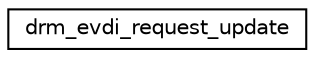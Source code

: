 digraph "圖形化之類別階層"
{
 // LATEX_PDF_SIZE
  edge [fontname="Helvetica",fontsize="10",labelfontname="Helvetica",labelfontsize="10"];
  node [fontname="Helvetica",fontsize="10",shape=record];
  rankdir="LR";
  Node0 [label="drm_evdi_request_update",height=0.2,width=0.4,color="black", fillcolor="white", style="filled",URL="$structdrm__evdi__request__update.html",tooltip=" "];
}
